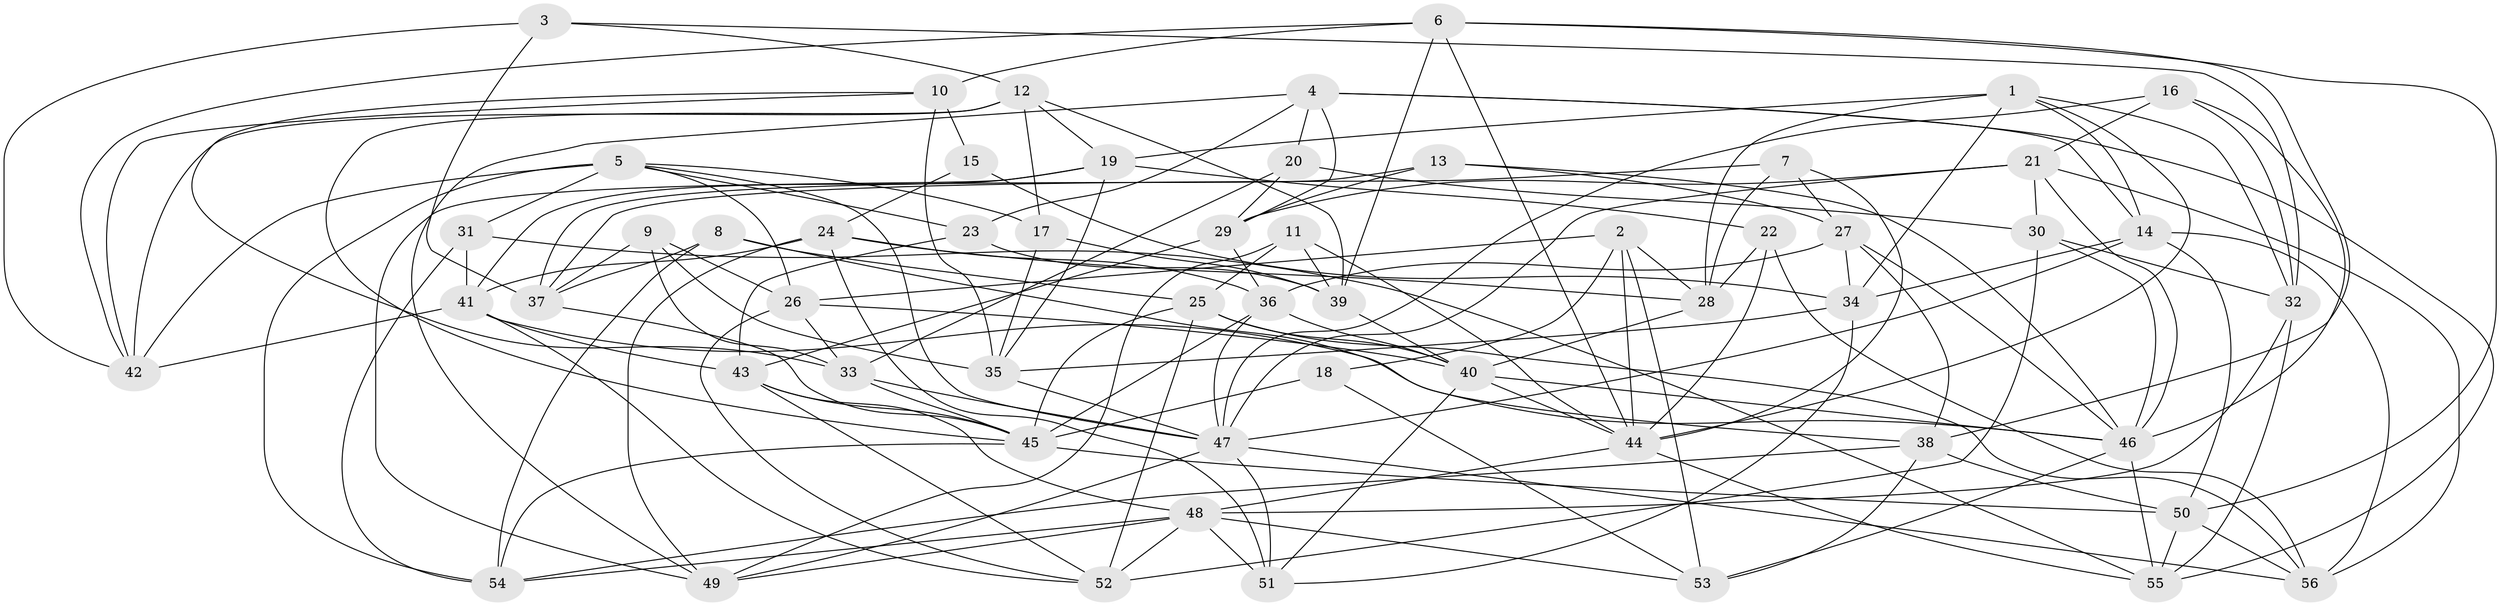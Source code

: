 // original degree distribution, {4: 1.0}
// Generated by graph-tools (version 1.1) at 2025/26/03/09/25 03:26:50]
// undirected, 56 vertices, 160 edges
graph export_dot {
graph [start="1"]
  node [color=gray90,style=filled];
  1;
  2;
  3;
  4;
  5;
  6;
  7;
  8;
  9;
  10;
  11;
  12;
  13;
  14;
  15;
  16;
  17;
  18;
  19;
  20;
  21;
  22;
  23;
  24;
  25;
  26;
  27;
  28;
  29;
  30;
  31;
  32;
  33;
  34;
  35;
  36;
  37;
  38;
  39;
  40;
  41;
  42;
  43;
  44;
  45;
  46;
  47;
  48;
  49;
  50;
  51;
  52;
  53;
  54;
  55;
  56;
  1 -- 14 [weight=1.0];
  1 -- 19 [weight=1.0];
  1 -- 28 [weight=1.0];
  1 -- 32 [weight=1.0];
  1 -- 34 [weight=1.0];
  1 -- 44 [weight=1.0];
  2 -- 18 [weight=1.0];
  2 -- 26 [weight=1.0];
  2 -- 28 [weight=1.0];
  2 -- 44 [weight=2.0];
  2 -- 53 [weight=1.0];
  3 -- 12 [weight=1.0];
  3 -- 32 [weight=1.0];
  3 -- 37 [weight=1.0];
  3 -- 42 [weight=1.0];
  4 -- 14 [weight=1.0];
  4 -- 20 [weight=1.0];
  4 -- 23 [weight=1.0];
  4 -- 29 [weight=1.0];
  4 -- 49 [weight=1.0];
  4 -- 55 [weight=1.0];
  5 -- 17 [weight=1.0];
  5 -- 23 [weight=1.0];
  5 -- 26 [weight=1.0];
  5 -- 31 [weight=2.0];
  5 -- 42 [weight=1.0];
  5 -- 47 [weight=1.0];
  5 -- 54 [weight=1.0];
  6 -- 10 [weight=1.0];
  6 -- 38 [weight=1.0];
  6 -- 39 [weight=1.0];
  6 -- 42 [weight=1.0];
  6 -- 44 [weight=1.0];
  6 -- 50 [weight=1.0];
  7 -- 27 [weight=1.0];
  7 -- 28 [weight=1.0];
  7 -- 37 [weight=1.0];
  7 -- 44 [weight=1.0];
  8 -- 25 [weight=1.0];
  8 -- 37 [weight=1.0];
  8 -- 38 [weight=1.0];
  8 -- 54 [weight=1.0];
  9 -- 26 [weight=1.0];
  9 -- 33 [weight=1.0];
  9 -- 35 [weight=1.0];
  9 -- 37 [weight=1.0];
  10 -- 15 [weight=2.0];
  10 -- 33 [weight=1.0];
  10 -- 35 [weight=1.0];
  10 -- 42 [weight=1.0];
  11 -- 25 [weight=1.0];
  11 -- 39 [weight=1.0];
  11 -- 44 [weight=1.0];
  11 -- 49 [weight=1.0];
  12 -- 17 [weight=1.0];
  12 -- 19 [weight=1.0];
  12 -- 39 [weight=1.0];
  12 -- 42 [weight=1.0];
  12 -- 45 [weight=1.0];
  13 -- 27 [weight=1.0];
  13 -- 29 [weight=1.0];
  13 -- 37 [weight=1.0];
  13 -- 46 [weight=1.0];
  14 -- 34 [weight=1.0];
  14 -- 47 [weight=1.0];
  14 -- 50 [weight=1.0];
  14 -- 56 [weight=1.0];
  15 -- 24 [weight=1.0];
  15 -- 34 [weight=1.0];
  16 -- 21 [weight=1.0];
  16 -- 32 [weight=1.0];
  16 -- 46 [weight=1.0];
  16 -- 47 [weight=1.0];
  17 -- 35 [weight=1.0];
  17 -- 39 [weight=1.0];
  18 -- 45 [weight=2.0];
  18 -- 53 [weight=1.0];
  19 -- 22 [weight=1.0];
  19 -- 35 [weight=1.0];
  19 -- 41 [weight=1.0];
  19 -- 49 [weight=1.0];
  20 -- 29 [weight=1.0];
  20 -- 30 [weight=1.0];
  20 -- 33 [weight=1.0];
  21 -- 29 [weight=1.0];
  21 -- 30 [weight=1.0];
  21 -- 46 [weight=1.0];
  21 -- 47 [weight=1.0];
  21 -- 56 [weight=1.0];
  22 -- 28 [weight=1.0];
  22 -- 44 [weight=1.0];
  22 -- 56 [weight=1.0];
  23 -- 39 [weight=1.0];
  23 -- 43 [weight=1.0];
  24 -- 28 [weight=1.0];
  24 -- 36 [weight=1.0];
  24 -- 41 [weight=1.0];
  24 -- 49 [weight=1.0];
  24 -- 51 [weight=1.0];
  25 -- 40 [weight=1.0];
  25 -- 45 [weight=1.0];
  25 -- 52 [weight=1.0];
  25 -- 56 [weight=1.0];
  26 -- 33 [weight=1.0];
  26 -- 40 [weight=1.0];
  26 -- 52 [weight=1.0];
  27 -- 34 [weight=1.0];
  27 -- 36 [weight=1.0];
  27 -- 38 [weight=1.0];
  27 -- 46 [weight=1.0];
  28 -- 40 [weight=1.0];
  29 -- 36 [weight=1.0];
  29 -- 43 [weight=1.0];
  30 -- 32 [weight=1.0];
  30 -- 46 [weight=2.0];
  30 -- 52 [weight=1.0];
  31 -- 41 [weight=2.0];
  31 -- 54 [weight=1.0];
  31 -- 55 [weight=1.0];
  32 -- 48 [weight=1.0];
  32 -- 55 [weight=1.0];
  33 -- 45 [weight=1.0];
  33 -- 47 [weight=1.0];
  34 -- 35 [weight=1.0];
  34 -- 51 [weight=1.0];
  35 -- 47 [weight=1.0];
  36 -- 40 [weight=1.0];
  36 -- 45 [weight=1.0];
  36 -- 47 [weight=1.0];
  37 -- 45 [weight=1.0];
  38 -- 50 [weight=1.0];
  38 -- 53 [weight=1.0];
  38 -- 54 [weight=1.0];
  39 -- 40 [weight=1.0];
  40 -- 44 [weight=1.0];
  40 -- 46 [weight=1.0];
  40 -- 51 [weight=1.0];
  41 -- 42 [weight=1.0];
  41 -- 43 [weight=1.0];
  41 -- 46 [weight=1.0];
  41 -- 52 [weight=1.0];
  43 -- 45 [weight=1.0];
  43 -- 48 [weight=1.0];
  43 -- 52 [weight=1.0];
  44 -- 48 [weight=1.0];
  44 -- 55 [weight=1.0];
  45 -- 50 [weight=1.0];
  45 -- 54 [weight=1.0];
  46 -- 53 [weight=1.0];
  46 -- 55 [weight=1.0];
  47 -- 49 [weight=1.0];
  47 -- 51 [weight=1.0];
  47 -- 56 [weight=1.0];
  48 -- 49 [weight=1.0];
  48 -- 51 [weight=2.0];
  48 -- 52 [weight=1.0];
  48 -- 53 [weight=2.0];
  48 -- 54 [weight=1.0];
  50 -- 55 [weight=1.0];
  50 -- 56 [weight=1.0];
}
